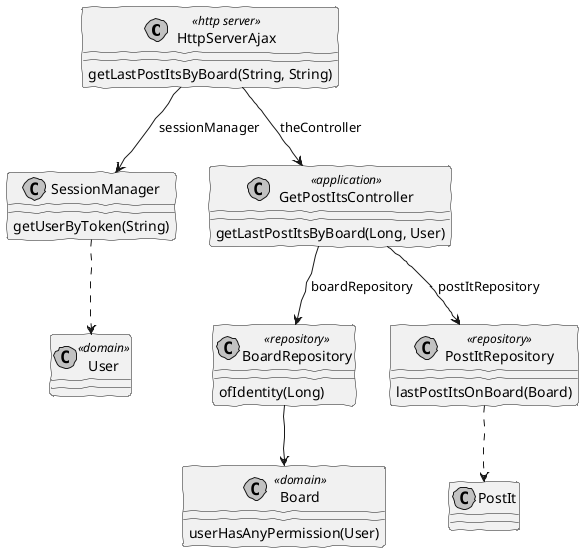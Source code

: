 @startuml
'http://plantuml.com/skinparam.html
skinparam handwritten true
skinparam monochrome true
skinparam packageStyle rect
skinparam defaultFontName FG Virgil
skinparam shadowing false


class HttpServerAjax <<http server>>
class SessionManager
class GetPostItsController <<application>>
class BoardRepository <<repository>>
class PostItRepository <<repository>>
class User <<domain>>
class Board <<domain>>

HttpServerAjax --> GetPostItsController: theController
HttpServerAjax --> SessionManager: sessionManager
GetPostItsController --> BoardRepository: boardRepository
GetPostItsController --> PostItRepository: postItRepository
SessionManager ..> User
BoardRepository --> Board
PostItRepository ..> PostIt



HttpServerAjax : getLastPostItsByBoard(String, String)
SessionManager : getUserByToken(String)
GetPostItsController : getLastPostItsByBoard(Long, User)
BoardRepository : ofIdentity(Long)
PostItRepository : lastPostItsOnBoard(Board)
Board : userHasAnyPermission(User)

@enduml